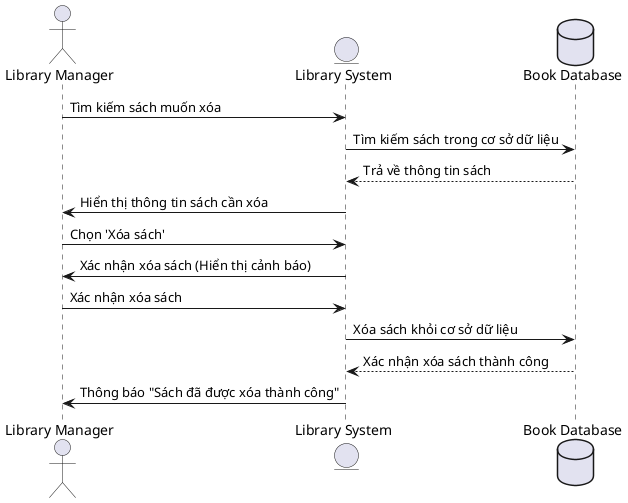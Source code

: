 @startuml
actor "Library Manager" as manager
entity "Library System" as system
database "Book Database" as db

manager -> system : Tìm kiếm sách muốn xóa
system -> db : Tìm kiếm sách trong cơ sở dữ liệu
db --> system : Trả về thông tin sách
system -> manager : Hiển thị thông tin sách cần xóa

manager -> system : Chọn 'Xóa sách'
system -> manager : Xác nhận xóa sách (Hiển thị cảnh báo)
manager -> system : Xác nhận xóa sách

system -> db : Xóa sách khỏi cơ sở dữ liệu
db --> system : Xác nhận xóa sách thành công
system -> manager : Thông báo "Sách đã được xóa thành công"

@enduml
